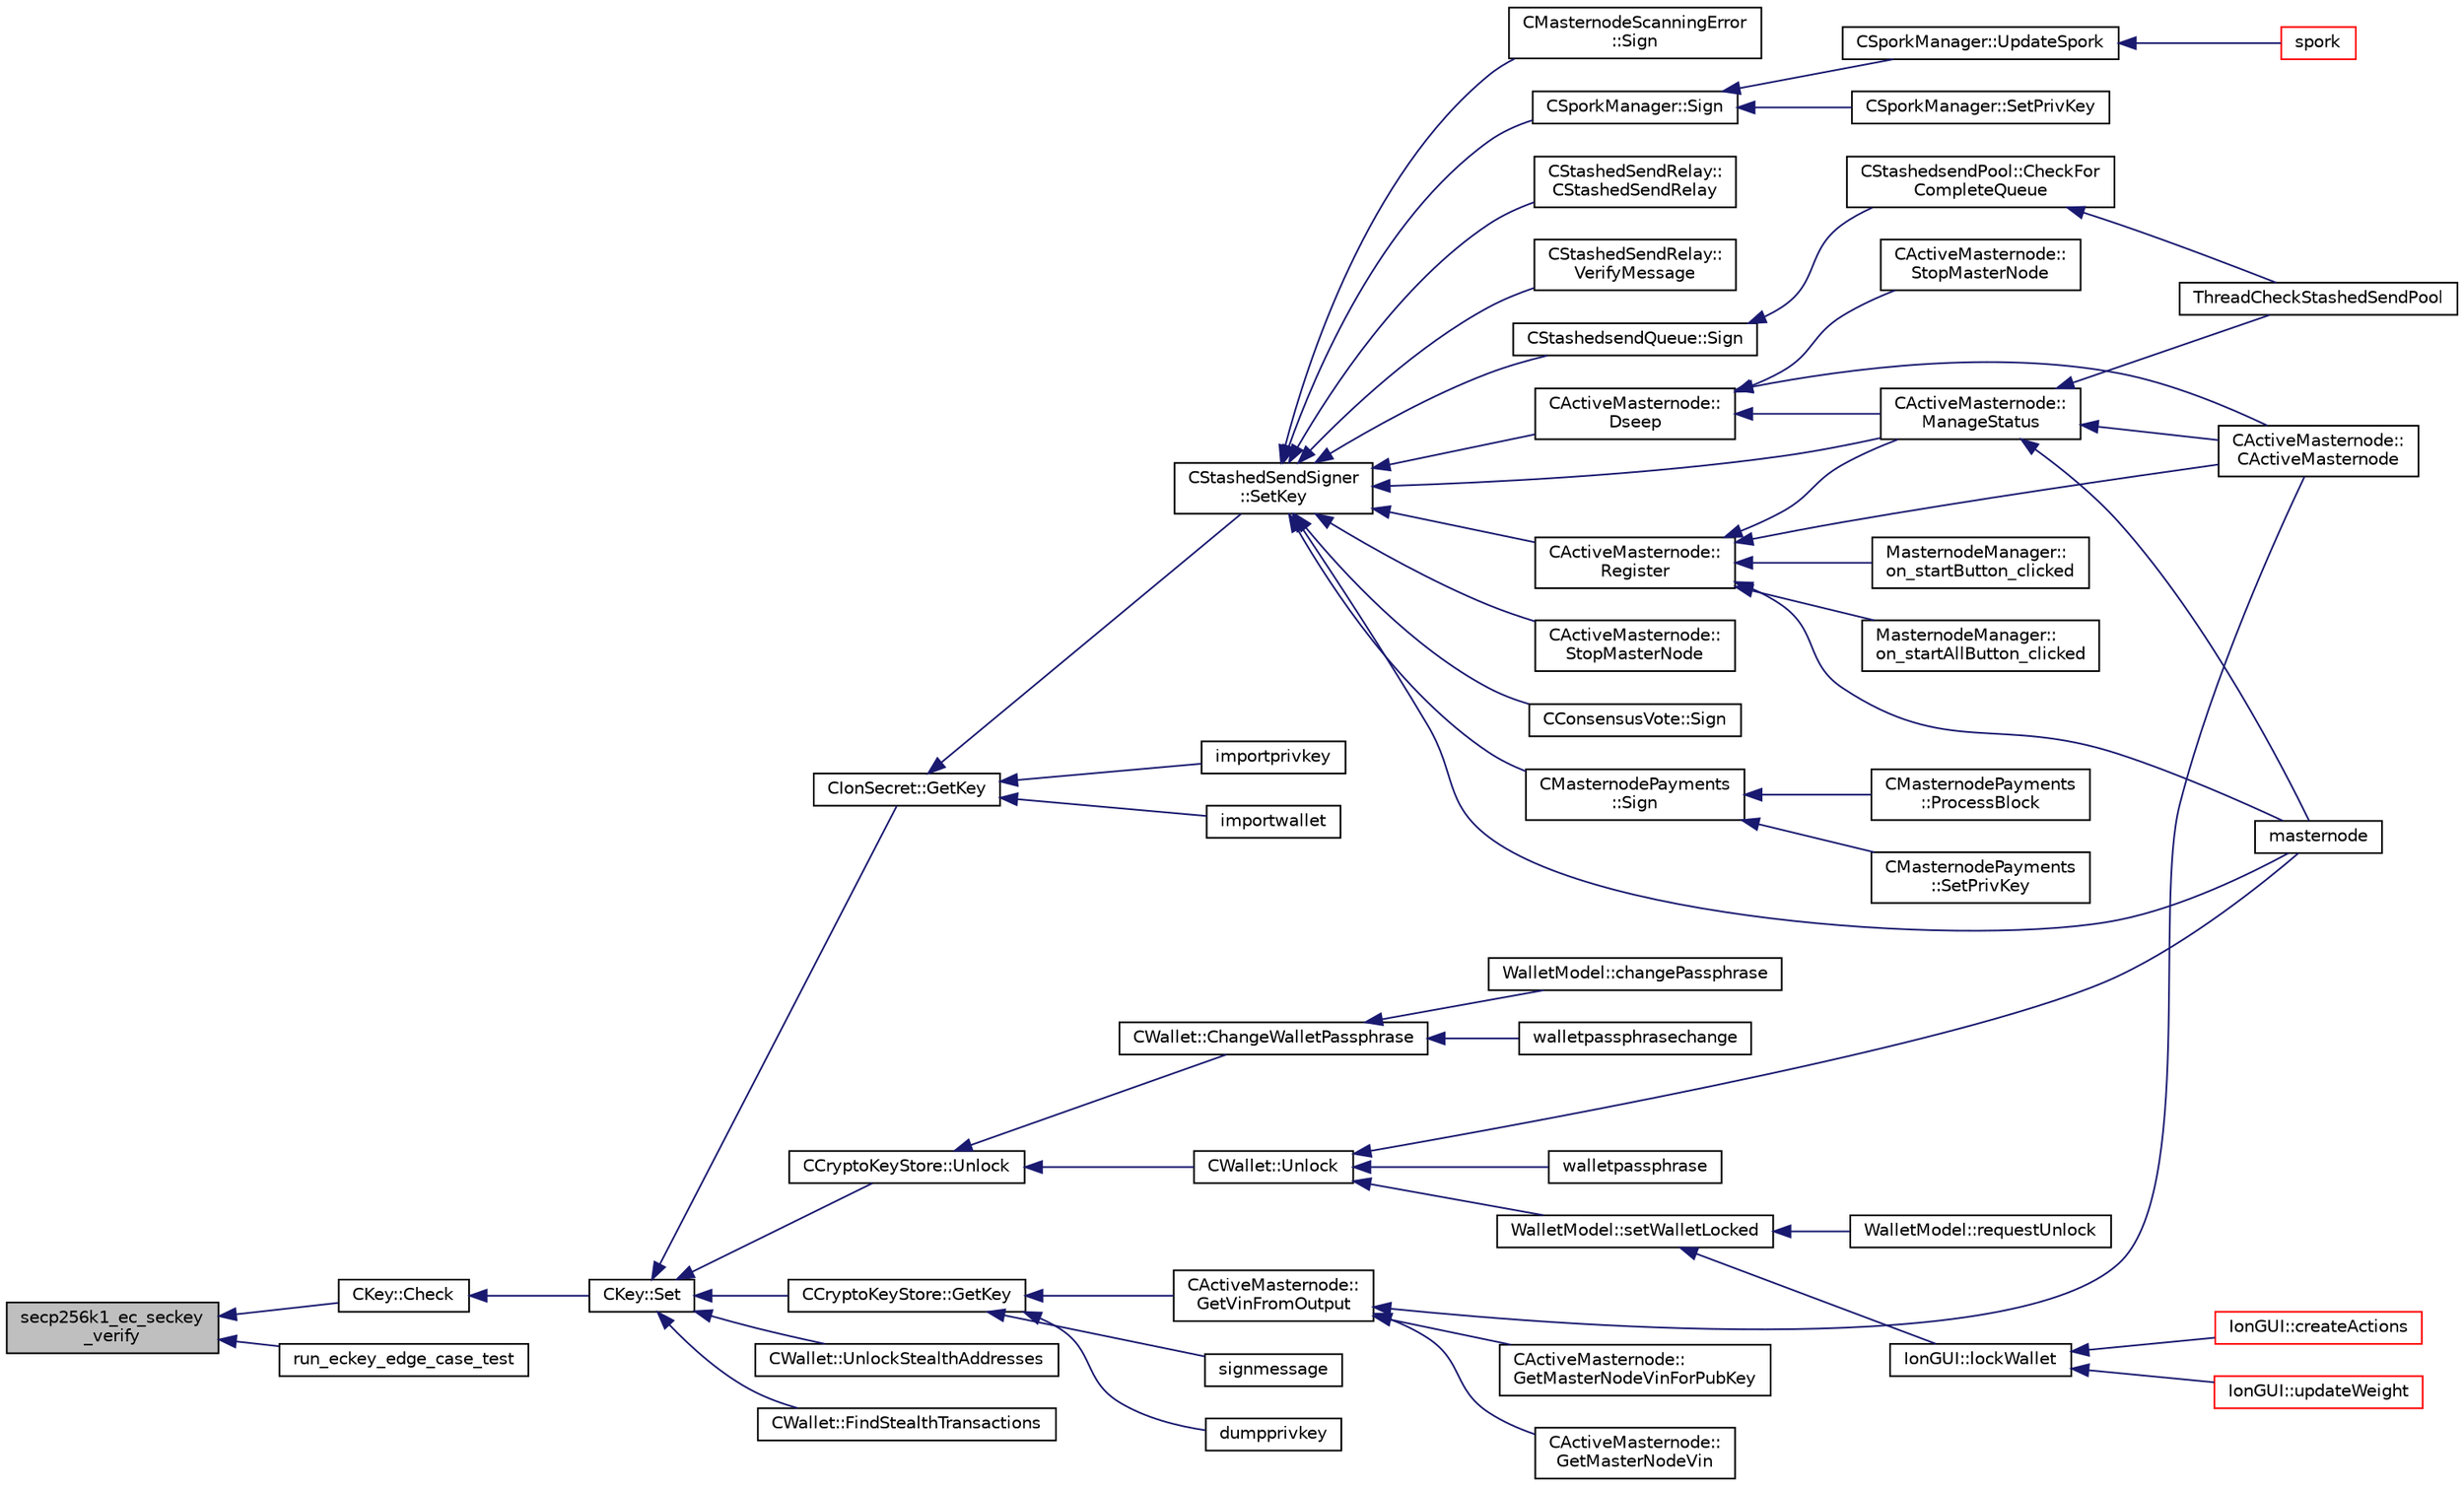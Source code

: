 digraph "secp256k1_ec_seckey_verify"
{
  edge [fontname="Helvetica",fontsize="10",labelfontname="Helvetica",labelfontsize="10"];
  node [fontname="Helvetica",fontsize="10",shape=record];
  rankdir="LR";
  Node242 [label="secp256k1_ec_seckey\l_verify",height=0.2,width=0.4,color="black", fillcolor="grey75", style="filled", fontcolor="black"];
  Node242 -> Node243 [dir="back",color="midnightblue",fontsize="10",style="solid",fontname="Helvetica"];
  Node243 [label="CKey::Check",height=0.2,width=0.4,color="black", fillcolor="white", style="filled",URL="$class_c_key.html#acec869bc75fa8f4d619ab025d367a97c"];
  Node243 -> Node244 [dir="back",color="midnightblue",fontsize="10",style="solid",fontname="Helvetica"];
  Node244 [label="CKey::Set",height=0.2,width=0.4,color="black", fillcolor="white", style="filled",URL="$class_c_key.html#aaa13d5f08456bba094210c5eeabf64c8"];
  Node244 -> Node245 [dir="back",color="midnightblue",fontsize="10",style="solid",fontname="Helvetica"];
  Node245 [label="CIonSecret::GetKey",height=0.2,width=0.4,color="black", fillcolor="white", style="filled",URL="$class_c_ion_secret.html#a5220650629f8d852bd6cffeec00df235"];
  Node245 -> Node246 [dir="back",color="midnightblue",fontsize="10",style="solid",fontname="Helvetica"];
  Node246 [label="importprivkey",height=0.2,width=0.4,color="black", fillcolor="white", style="filled",URL="$rpcdump_8cpp.html#a3a6fdb974fce01220a895393d444e981"];
  Node245 -> Node247 [dir="back",color="midnightblue",fontsize="10",style="solid",fontname="Helvetica"];
  Node247 [label="importwallet",height=0.2,width=0.4,color="black", fillcolor="white", style="filled",URL="$rpcdump_8cpp.html#a2566d5c9dd1938b74e70398cdb3ac5c1"];
  Node245 -> Node248 [dir="back",color="midnightblue",fontsize="10",style="solid",fontname="Helvetica"];
  Node248 [label="CStashedSendSigner\l::SetKey",height=0.2,width=0.4,color="black", fillcolor="white", style="filled",URL="$class_c_stashed_send_signer.html#a706eb86a74431f151080cb9e466fe6ce",tooltip="Set the private/public key values, returns true if successful. "];
  Node248 -> Node249 [dir="back",color="midnightblue",fontsize="10",style="solid",fontname="Helvetica"];
  Node249 [label="CActiveMasternode::\lManageStatus",height=0.2,width=0.4,color="black", fillcolor="white", style="filled",URL="$class_c_active_masternode.html#a8004b3b2100da7dcfedbd1e959633e51"];
  Node249 -> Node250 [dir="back",color="midnightblue",fontsize="10",style="solid",fontname="Helvetica"];
  Node250 [label="CActiveMasternode::\lCActiveMasternode",height=0.2,width=0.4,color="black", fillcolor="white", style="filled",URL="$class_c_active_masternode.html#a7ffb946d1b2aad0054d3b3efce8c0543"];
  Node249 -> Node251 [dir="back",color="midnightblue",fontsize="10",style="solid",fontname="Helvetica"];
  Node251 [label="masternode",height=0.2,width=0.4,color="black", fillcolor="white", style="filled",URL="$rpcstashedsend_8cpp.html#a30609e443aeb47c29ed0878d16b1b5e1"];
  Node249 -> Node252 [dir="back",color="midnightblue",fontsize="10",style="solid",fontname="Helvetica"];
  Node252 [label="ThreadCheckStashedSendPool",height=0.2,width=0.4,color="black", fillcolor="white", style="filled",URL="$stashedsend_8h.html#ab583ddc86effded8432ea5387f77d883"];
  Node248 -> Node253 [dir="back",color="midnightblue",fontsize="10",style="solid",fontname="Helvetica"];
  Node253 [label="CActiveMasternode::\lStopMasterNode",height=0.2,width=0.4,color="black", fillcolor="white", style="filled",URL="$class_c_active_masternode.html#aa8221b9331dba267e222a84dd5d5b00d"];
  Node248 -> Node254 [dir="back",color="midnightblue",fontsize="10",style="solid",fontname="Helvetica"];
  Node254 [label="CActiveMasternode::\lDseep",height=0.2,width=0.4,color="black", fillcolor="white", style="filled",URL="$class_c_active_masternode.html#af217e0c05aee3315421a8760db6a7a6c"];
  Node254 -> Node249 [dir="back",color="midnightblue",fontsize="10",style="solid",fontname="Helvetica"];
  Node254 -> Node255 [dir="back",color="midnightblue",fontsize="10",style="solid",fontname="Helvetica"];
  Node255 [label="CActiveMasternode::\lStopMasterNode",height=0.2,width=0.4,color="black", fillcolor="white", style="filled",URL="$class_c_active_masternode.html#a32a25010441010c267ace316e8bc8f8e"];
  Node254 -> Node250 [dir="back",color="midnightblue",fontsize="10",style="solid",fontname="Helvetica"];
  Node248 -> Node256 [dir="back",color="midnightblue",fontsize="10",style="solid",fontname="Helvetica"];
  Node256 [label="CActiveMasternode::\lRegister",height=0.2,width=0.4,color="black", fillcolor="white", style="filled",URL="$class_c_active_masternode.html#aacd8f048772ab4f9908c11d29727063d",tooltip="Register remote Masternode. "];
  Node256 -> Node249 [dir="back",color="midnightblue",fontsize="10",style="solid",fontname="Helvetica"];
  Node256 -> Node250 [dir="back",color="midnightblue",fontsize="10",style="solid",fontname="Helvetica"];
  Node256 -> Node257 [dir="back",color="midnightblue",fontsize="10",style="solid",fontname="Helvetica"];
  Node257 [label="MasternodeManager::\lon_startButton_clicked",height=0.2,width=0.4,color="black", fillcolor="white", style="filled",URL="$class_masternode_manager.html#a83f5cf149fdaf6d7fce1a3378611c3f9"];
  Node256 -> Node258 [dir="back",color="midnightblue",fontsize="10",style="solid",fontname="Helvetica"];
  Node258 [label="MasternodeManager::\lon_startAllButton_clicked",height=0.2,width=0.4,color="black", fillcolor="white", style="filled",URL="$class_masternode_manager.html#aad77095fab625d3a02afa52696f64e2f"];
  Node256 -> Node251 [dir="back",color="midnightblue",fontsize="10",style="solid",fontname="Helvetica"];
  Node248 -> Node259 [dir="back",color="midnightblue",fontsize="10",style="solid",fontname="Helvetica"];
  Node259 [label="CConsensusVote::Sign",height=0.2,width=0.4,color="black", fillcolor="white", style="filled",URL="$class_c_consensus_vote.html#a687495887aa75f5d5bb70f93ecb820d0"];
  Node248 -> Node260 [dir="back",color="midnightblue",fontsize="10",style="solid",fontname="Helvetica"];
  Node260 [label="CMasternodePayments\l::Sign",height=0.2,width=0.4,color="black", fillcolor="white", style="filled",URL="$class_c_masternode_payments.html#a7d04afdf936b8de605ab6f478c7fad51"];
  Node260 -> Node261 [dir="back",color="midnightblue",fontsize="10",style="solid",fontname="Helvetica"];
  Node261 [label="CMasternodePayments\l::ProcessBlock",height=0.2,width=0.4,color="black", fillcolor="white", style="filled",URL="$class_c_masternode_payments.html#aa23dfbc148f10f601e9771bfcffea441"];
  Node260 -> Node262 [dir="back",color="midnightblue",fontsize="10",style="solid",fontname="Helvetica"];
  Node262 [label="CMasternodePayments\l::SetPrivKey",height=0.2,width=0.4,color="black", fillcolor="white", style="filled",URL="$class_c_masternode_payments.html#a525bcafd8d00b58a3e05a848ef493603"];
  Node248 -> Node263 [dir="back",color="midnightblue",fontsize="10",style="solid",fontname="Helvetica"];
  Node263 [label="CMasternodeScanningError\l::Sign",height=0.2,width=0.4,color="black", fillcolor="white", style="filled",URL="$class_c_masternode_scanning_error.html#afdc8ec9b08767cdf3c6a6cc819af7d09"];
  Node248 -> Node251 [dir="back",color="midnightblue",fontsize="10",style="solid",fontname="Helvetica"];
  Node248 -> Node264 [dir="back",color="midnightblue",fontsize="10",style="solid",fontname="Helvetica"];
  Node264 [label="CSporkManager::Sign",height=0.2,width=0.4,color="black", fillcolor="white", style="filled",URL="$class_c_spork_manager.html#adf1b5d40f378c4bd3a5ea31905b11f30"];
  Node264 -> Node265 [dir="back",color="midnightblue",fontsize="10",style="solid",fontname="Helvetica"];
  Node265 [label="CSporkManager::UpdateSpork",height=0.2,width=0.4,color="black", fillcolor="white", style="filled",URL="$class_c_spork_manager.html#a51293c5c9db22f4435f044b4ccb65028"];
  Node265 -> Node266 [dir="back",color="midnightblue",fontsize="10",style="solid",fontname="Helvetica"];
  Node266 [label="spork",height=0.2,width=0.4,color="red", fillcolor="white", style="filled",URL="$rpcmisc_8cpp.html#a8dcc7f3e5749bbd1dad163b85d0abdcb"];
  Node264 -> Node269 [dir="back",color="midnightblue",fontsize="10",style="solid",fontname="Helvetica"];
  Node269 [label="CSporkManager::SetPrivKey",height=0.2,width=0.4,color="black", fillcolor="white", style="filled",URL="$class_c_spork_manager.html#a599d088218de9d242e4dc5cb17dd310b"];
  Node248 -> Node270 [dir="back",color="midnightblue",fontsize="10",style="solid",fontname="Helvetica"];
  Node270 [label="CStashedSendRelay::\lCStashedSendRelay",height=0.2,width=0.4,color="black", fillcolor="white", style="filled",URL="$class_c_stashed_send_relay.html#ac4f08ff3af1c8730a259abe6dc0972f5"];
  Node248 -> Node271 [dir="back",color="midnightblue",fontsize="10",style="solid",fontname="Helvetica"];
  Node271 [label="CStashedSendRelay::\lVerifyMessage",height=0.2,width=0.4,color="black", fillcolor="white", style="filled",URL="$class_c_stashed_send_relay.html#afbd1e6eeec3e89109d9fcb0d899da517"];
  Node248 -> Node272 [dir="back",color="midnightblue",fontsize="10",style="solid",fontname="Helvetica"];
  Node272 [label="CStashedsendQueue::Sign",height=0.2,width=0.4,color="black", fillcolor="white", style="filled",URL="$class_c_stashedsend_queue.html#a781354a3071b29fbf76df2353919933c",tooltip="Sign this Stashedsend transaction. "];
  Node272 -> Node273 [dir="back",color="midnightblue",fontsize="10",style="solid",fontname="Helvetica"];
  Node273 [label="CStashedsendPool::CheckFor\lCompleteQueue",height=0.2,width=0.4,color="black", fillcolor="white", style="filled",URL="$class_c_stashedsend_pool.html#a46fd3f0fc3671683518cd090b25c97d7"];
  Node273 -> Node252 [dir="back",color="midnightblue",fontsize="10",style="solid",fontname="Helvetica"];
  Node244 -> Node274 [dir="back",color="midnightblue",fontsize="10",style="solid",fontname="Helvetica"];
  Node274 [label="CCryptoKeyStore::Unlock",height=0.2,width=0.4,color="black", fillcolor="white", style="filled",URL="$class_c_crypto_key_store.html#a81bd70e18aa75f566526620a74f9cd88"];
  Node274 -> Node275 [dir="back",color="midnightblue",fontsize="10",style="solid",fontname="Helvetica"];
  Node275 [label="CWallet::Unlock",height=0.2,width=0.4,color="black", fillcolor="white", style="filled",URL="$class_c_wallet.html#a654ae5a3a7c4c7c7bfd271f108781b40"];
  Node275 -> Node276 [dir="back",color="midnightblue",fontsize="10",style="solid",fontname="Helvetica"];
  Node276 [label="WalletModel::setWalletLocked",height=0.2,width=0.4,color="black", fillcolor="white", style="filled",URL="$class_wallet_model.html#a5a8b65bfaecb0813d64c733f4f34f090"];
  Node276 -> Node277 [dir="back",color="midnightblue",fontsize="10",style="solid",fontname="Helvetica"];
  Node277 [label="IonGUI::lockWallet",height=0.2,width=0.4,color="black", fillcolor="white", style="filled",URL="$class_ion_g_u_i.html#abfbef460c97022eea4d5e2dec1887ba0"];
  Node277 -> Node278 [dir="back",color="midnightblue",fontsize="10",style="solid",fontname="Helvetica"];
  Node278 [label="IonGUI::createActions",height=0.2,width=0.4,color="red", fillcolor="white", style="filled",URL="$class_ion_g_u_i.html#a5a5e1c2fbc2fec3d925d654c61a8b252",tooltip="Create the main UI actions. "];
  Node277 -> Node280 [dir="back",color="midnightblue",fontsize="10",style="solid",fontname="Helvetica"];
  Node280 [label="IonGUI::updateWeight",height=0.2,width=0.4,color="red", fillcolor="white", style="filled",URL="$class_ion_g_u_i.html#a2689de984576a927ea382a800a81a3f0"];
  Node276 -> Node282 [dir="back",color="midnightblue",fontsize="10",style="solid",fontname="Helvetica"];
  Node282 [label="WalletModel::requestUnlock",height=0.2,width=0.4,color="black", fillcolor="white", style="filled",URL="$class_wallet_model.html#ae98eaede9493625ce778a0a873b3d124"];
  Node275 -> Node251 [dir="back",color="midnightblue",fontsize="10",style="solid",fontname="Helvetica"];
  Node275 -> Node283 [dir="back",color="midnightblue",fontsize="10",style="solid",fontname="Helvetica"];
  Node283 [label="walletpassphrase",height=0.2,width=0.4,color="black", fillcolor="white", style="filled",URL="$rpcwallet_8cpp.html#a733f7c70e7c18783935e6de9643c0086"];
  Node274 -> Node284 [dir="back",color="midnightblue",fontsize="10",style="solid",fontname="Helvetica"];
  Node284 [label="CWallet::ChangeWalletPassphrase",height=0.2,width=0.4,color="black", fillcolor="white", style="filled",URL="$class_c_wallet.html#a4abcec3066e7c462f4564c159fc15031"];
  Node284 -> Node285 [dir="back",color="midnightblue",fontsize="10",style="solid",fontname="Helvetica"];
  Node285 [label="WalletModel::changePassphrase",height=0.2,width=0.4,color="black", fillcolor="white", style="filled",URL="$class_wallet_model.html#a67ebff3f267b5c9973c0465184c085a4"];
  Node284 -> Node286 [dir="back",color="midnightblue",fontsize="10",style="solid",fontname="Helvetica"];
  Node286 [label="walletpassphrasechange",height=0.2,width=0.4,color="black", fillcolor="white", style="filled",URL="$rpcwallet_8cpp.html#a84ad884957e24688433be32a9ca70933"];
  Node244 -> Node287 [dir="back",color="midnightblue",fontsize="10",style="solid",fontname="Helvetica"];
  Node287 [label="CCryptoKeyStore::GetKey",height=0.2,width=0.4,color="black", fillcolor="white", style="filled",URL="$class_c_crypto_key_store.html#af46ec271fffb65a113702ba40a3738c8"];
  Node287 -> Node288 [dir="back",color="midnightblue",fontsize="10",style="solid",fontname="Helvetica"];
  Node288 [label="CActiveMasternode::\lGetVinFromOutput",height=0.2,width=0.4,color="black", fillcolor="white", style="filled",URL="$class_c_active_masternode.html#abc2ae1e24001f80ace4bbea2b6453944"];
  Node288 -> Node289 [dir="back",color="midnightblue",fontsize="10",style="solid",fontname="Helvetica"];
  Node289 [label="CActiveMasternode::\lGetMasterNodeVin",height=0.2,width=0.4,color="black", fillcolor="white", style="filled",URL="$class_c_active_masternode.html#adc93036b86ee9ef6abe5e0b783a51283"];
  Node288 -> Node290 [dir="back",color="midnightblue",fontsize="10",style="solid",fontname="Helvetica"];
  Node290 [label="CActiveMasternode::\lGetMasterNodeVinForPubKey",height=0.2,width=0.4,color="black", fillcolor="white", style="filled",URL="$class_c_active_masternode.html#ada17e6bbfd69a3acf166b49c10365da4"];
  Node288 -> Node250 [dir="back",color="midnightblue",fontsize="10",style="solid",fontname="Helvetica"];
  Node287 -> Node291 [dir="back",color="midnightblue",fontsize="10",style="solid",fontname="Helvetica"];
  Node291 [label="dumpprivkey",height=0.2,width=0.4,color="black", fillcolor="white", style="filled",URL="$rpcdump_8cpp.html#a4010fb238298e15c540d3e5ecd60f858"];
  Node287 -> Node292 [dir="back",color="midnightblue",fontsize="10",style="solid",fontname="Helvetica"];
  Node292 [label="signmessage",height=0.2,width=0.4,color="black", fillcolor="white", style="filled",URL="$rpcwallet_8cpp.html#a315b42a2c859c4b50a54c1b05984928c"];
  Node244 -> Node293 [dir="back",color="midnightblue",fontsize="10",style="solid",fontname="Helvetica"];
  Node293 [label="CWallet::UnlockStealthAddresses",height=0.2,width=0.4,color="black", fillcolor="white", style="filled",URL="$class_c_wallet.html#ac45af0632ea59c56295d3158b7387f33"];
  Node244 -> Node294 [dir="back",color="midnightblue",fontsize="10",style="solid",fontname="Helvetica"];
  Node294 [label="CWallet::FindStealthTransactions",height=0.2,width=0.4,color="black", fillcolor="white", style="filled",URL="$class_c_wallet.html#a5d0e2025dc7a87a0406be272b80509ee"];
  Node242 -> Node295 [dir="back",color="midnightblue",fontsize="10",style="solid",fontname="Helvetica"];
  Node295 [label="run_eckey_edge_case_test",height=0.2,width=0.4,color="black", fillcolor="white", style="filled",URL="$tests_8c.html#a32498e86a99a258f68cd4b1176f47966"];
}
